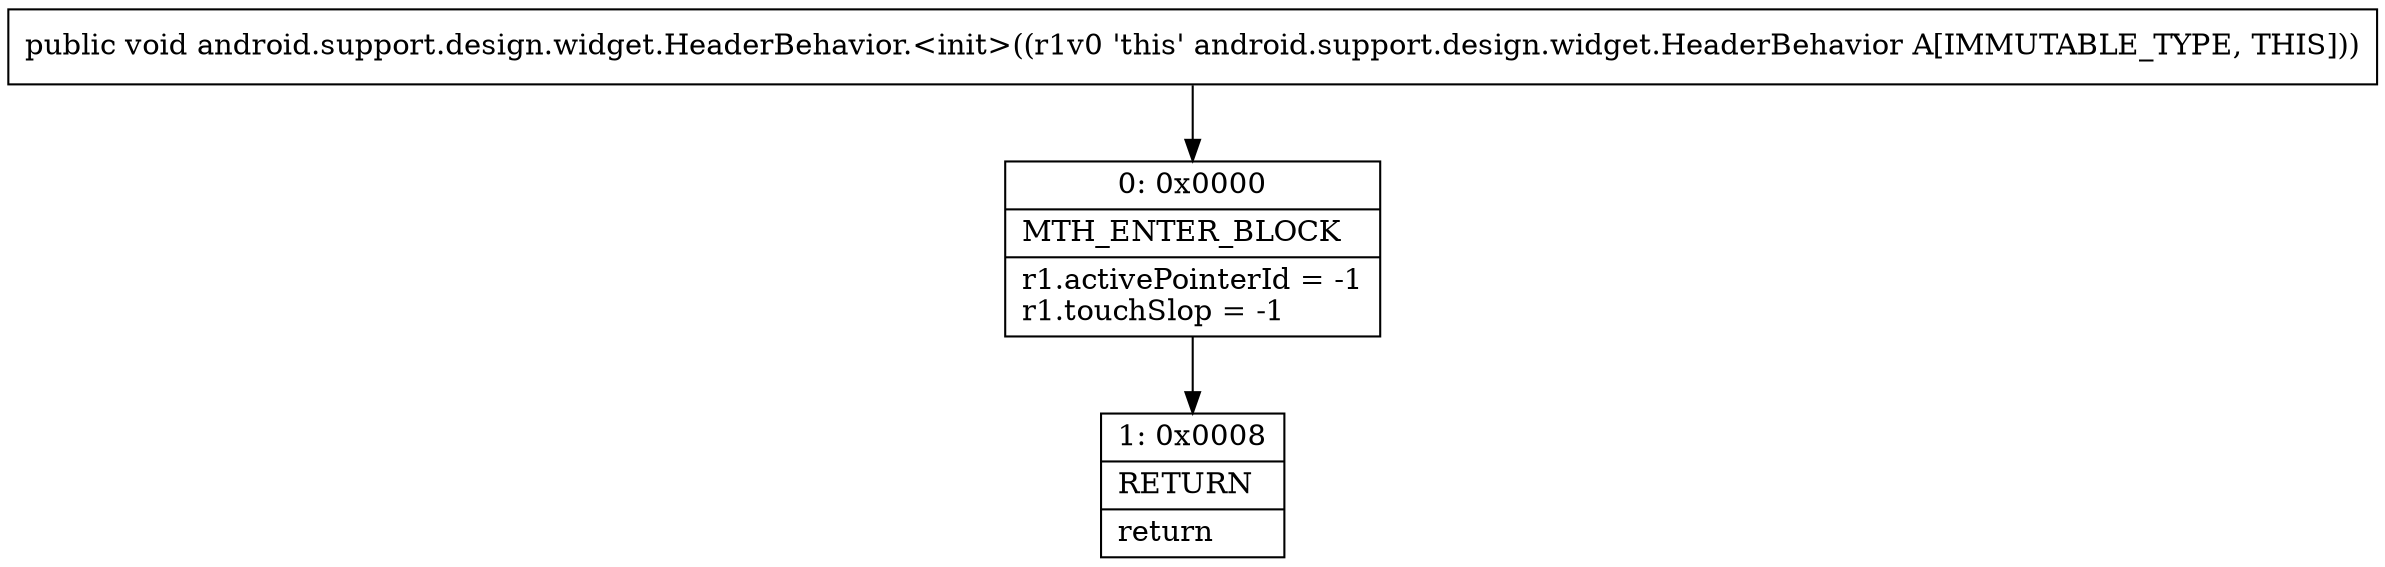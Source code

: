 digraph "CFG forandroid.support.design.widget.HeaderBehavior.\<init\>()V" {
Node_0 [shape=record,label="{0\:\ 0x0000|MTH_ENTER_BLOCK\l|r1.activePointerId = \-1\lr1.touchSlop = \-1\l}"];
Node_1 [shape=record,label="{1\:\ 0x0008|RETURN\l|return\l}"];
MethodNode[shape=record,label="{public void android.support.design.widget.HeaderBehavior.\<init\>((r1v0 'this' android.support.design.widget.HeaderBehavior A[IMMUTABLE_TYPE, THIS])) }"];
MethodNode -> Node_0;
Node_0 -> Node_1;
}

